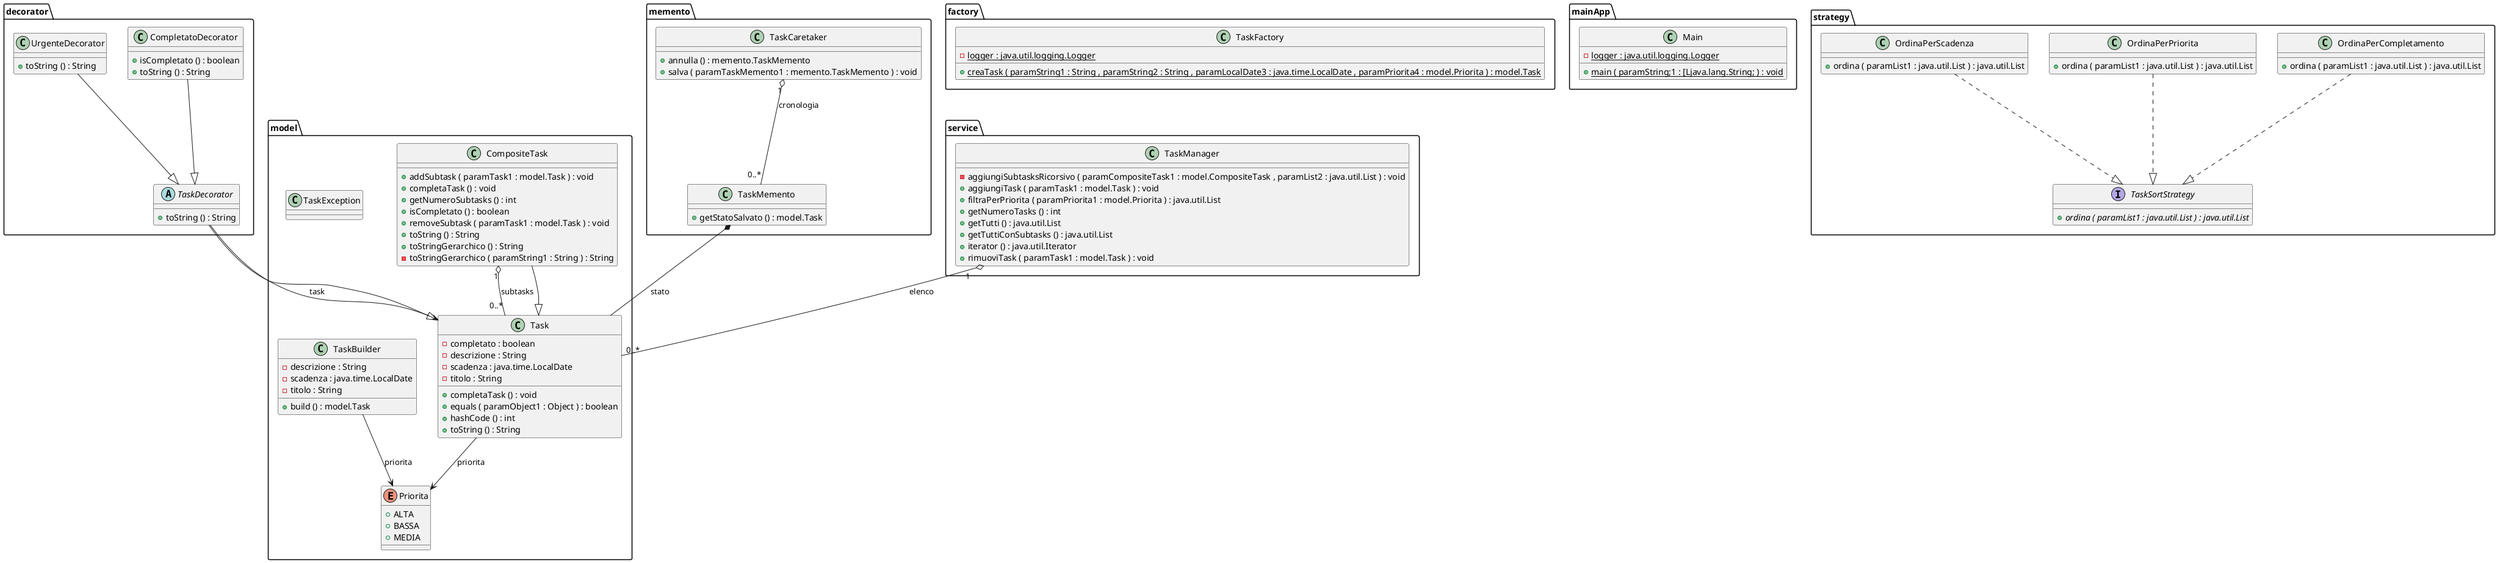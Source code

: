 @startuml DiagrammaToDo

class decorator.CompletatoDecorator {
	{method} +isCompletato () : boolean
	{method} +toString () : String
}


abstract class decorator.TaskDecorator {
	{method} +toString () : String
}


class decorator.UrgenteDecorator {
	{method} +toString () : String
}


class factory.TaskFactory {
	{field} {static} -logger : java.util.logging.Logger
	{method}  {static} +creaTask ( paramString1 : String , paramString2 : String , paramLocalDate3 : java.time.LocalDate , paramPriorita4 : model.Priorita ) : model.Task
}


class mainApp.Main {
	{field} {static} -logger : java.util.logging.Logger
	{method}  {static} +main ( paramString;1 : [Ljava.lang.String; ) : void
}


class memento.TaskCaretaker {
	{method} +annulla () : memento.TaskMemento
	{method} +salva ( paramTaskMemento1 : memento.TaskMemento ) : void
}


class memento.TaskMemento {
	{method} +getStatoSalvato () : model.Task
}


class model.CompositeTask {
	{method} +addSubtask ( paramTask1 : model.Task ) : void
	{method} +completaTask () : void
	{method} +getNumeroSubtasks () : int
	{method} +isCompletato () : boolean
	{method} +removeSubtask ( paramTask1 : model.Task ) : void
	{method} +toString () : String
	{method} +toStringGerarchico () : String
	{method} -toStringGerarchico ( paramString1 : String ) : String
}


enum model.Priorita {
	{field} +ALTA
	{field} +BASSA
	{field} +MEDIA
}


class model.Task {
	{field} -completato : boolean
	{field} -descrizione : String
	{field} -scadenza : java.time.LocalDate
	{field} -titolo : String
	{method} +completaTask () : void
	{method} +equals ( paramObject1 : Object ) : boolean
	{method} +hashCode () : int
	{method} +toString () : String
}


class model.TaskBuilder {
	{field} -descrizione : String
	{field} -scadenza : java.time.LocalDate
	{field} -titolo : String
	{method} +build () : model.Task
}


class model.TaskException {
}


class service.TaskManager {
	{method} -aggiungiSubtasksRicorsivo ( paramCompositeTask1 : model.CompositeTask , paramList2 : java.util.List ) : void
	{method} +aggiungiTask ( paramTask1 : model.Task ) : void
	{method} +filtraPerPriorita ( paramPriorita1 : model.Priorita ) : java.util.List
	{method} +getNumeroTasks () : int
	{method} +getTutti () : java.util.List
	{method} +getTuttiConSubtasks () : java.util.List
	{method} +iterator () : java.util.Iterator
	{method} +rimuoviTask ( paramTask1 : model.Task ) : void
}


class strategy.OrdinaPerCompletamento {
	{method} +ordina ( paramList1 : java.util.List ) : java.util.List
}


class strategy.OrdinaPerPriorita {
	{method} +ordina ( paramList1 : java.util.List ) : java.util.List
}


class strategy.OrdinaPerScadenza {
	{method} +ordina ( paramList1 : java.util.List ) : java.util.List
}


interface strategy.TaskSortStrategy {
	{method}  {abstract} +ordina ( paramList1 : java.util.List ) : java.util.List
}


class util.FileManager {
	{method}  {static} +caricaTask ( paramString1 : String ) : java.util.List
	{method}  {static} +salvaTask ( paramList1 : java.util.List , paramString2 : String ) : void
}


class util.LoggerUtil {
	{field} {static} -logger : java.util.logging.Logger
}




decorator.CompletatoDecorator --|>  decorator.TaskDecorator
decorator.TaskDecorator -->  model.Task : task
decorator.TaskDecorator --|>  model.Task
decorator.UrgenteDecorator --|>  decorator.TaskDecorator
memento.TaskCaretaker "1" o-- "0..*"  memento.TaskMemento : cronologia
memento.TaskMemento *--  model.Task : stato
model.CompositeTask "1" o-- "0..*"  model.Task : subtasks
model.CompositeTask --|>  model.Task
model.Task -->  model.Priorita : priorita
model.TaskBuilder -->  model.Priorita : priorita
service.TaskManager "1" o-- "0..*"  model.Task : elenco
strategy.OrdinaPerCompletamento ..|>  strategy.TaskSortStrategy
strategy.OrdinaPerPriorita ..|>  strategy.TaskSortStrategy
strategy.OrdinaPerScadenza ..|>  strategy.TaskSortStrategy


@enduml